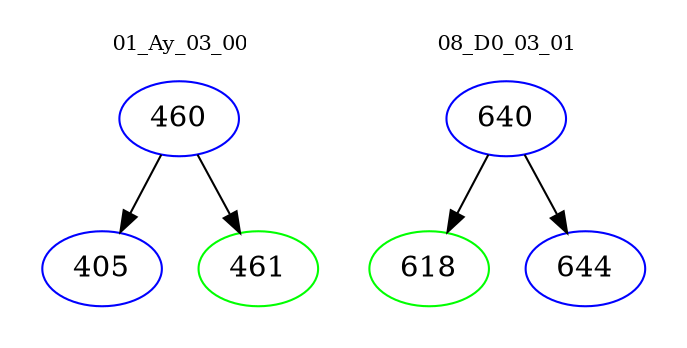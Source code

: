 digraph{
subgraph cluster_0 {
color = white
label = "01_Ay_03_00";
fontsize=10;
T0_460 [label="460", color="blue"]
T0_460 -> T0_405 [color="black"]
T0_405 [label="405", color="blue"]
T0_460 -> T0_461 [color="black"]
T0_461 [label="461", color="green"]
}
subgraph cluster_1 {
color = white
label = "08_D0_03_01";
fontsize=10;
T1_640 [label="640", color="blue"]
T1_640 -> T1_618 [color="black"]
T1_618 [label="618", color="green"]
T1_640 -> T1_644 [color="black"]
T1_644 [label="644", color="blue"]
}
}
